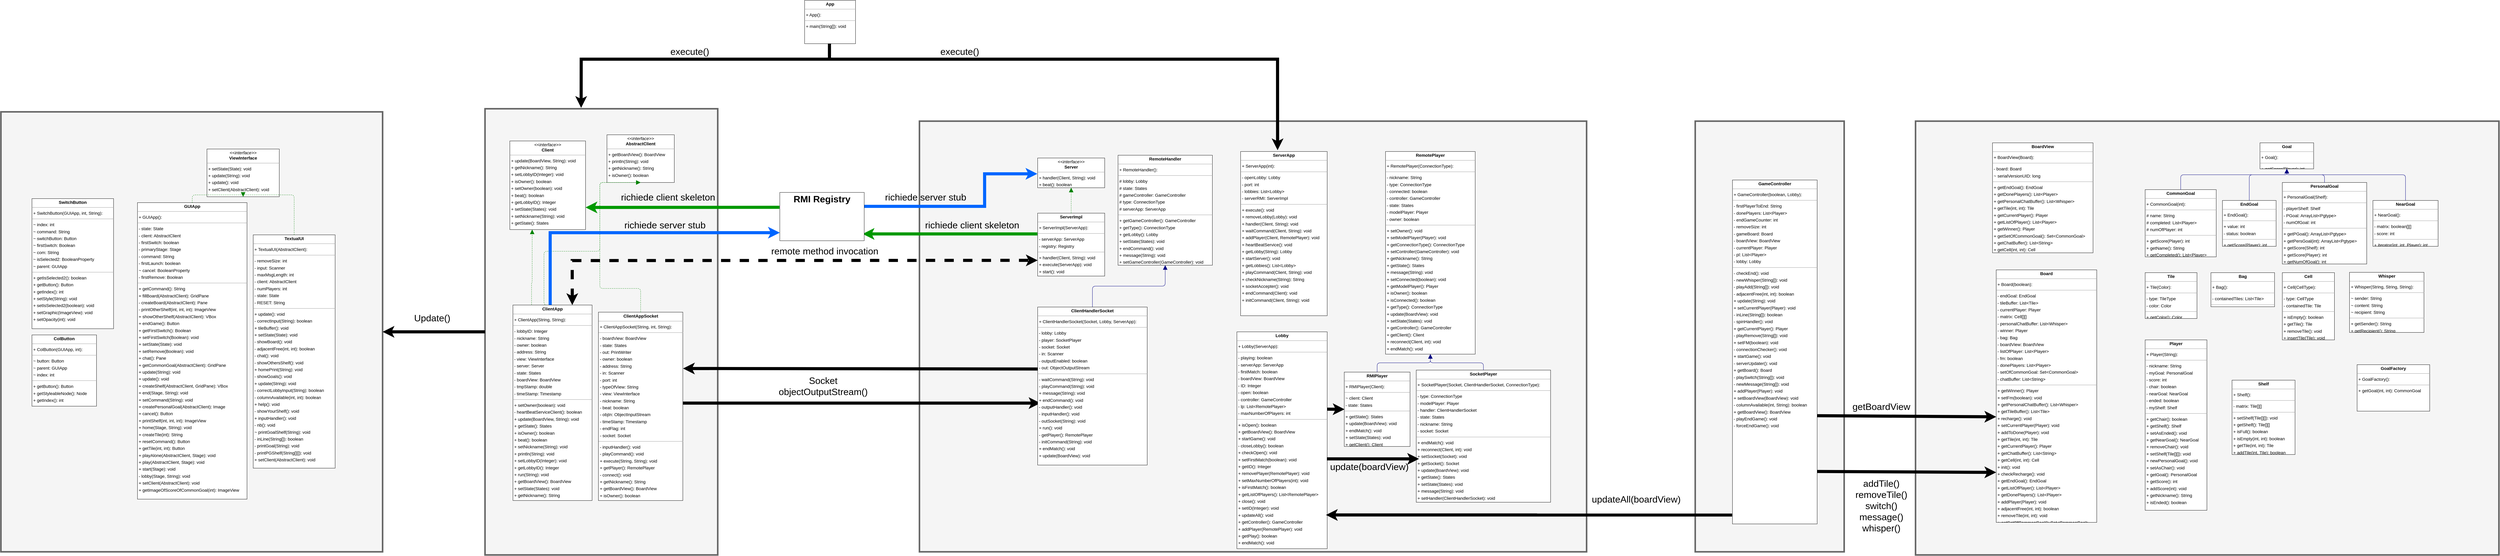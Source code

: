 <mxfile version="21.5.2" type="device">
  <diagram id="tnFJKaWwlAqjuZLMMnF4" name="Pagina-1">
    <mxGraphModel dx="12800" dy="7267" grid="1" gridSize="10" guides="1" tooltips="1" connect="1" arrows="1" fold="1" page="0" pageScale="1" pageWidth="827" pageHeight="1169" background="none" math="0" shadow="0">
      <root>
        <mxCell id="0" />
        <mxCell id="1" parent="0" />
        <mxCell id="y3JVK5PIaIpkeS7CGdMG-7" value="" style="rounded=0;whiteSpace=wrap;html=1;strokeColor=#666666;strokeWidth=5;fillColor=#f5f5f5;fontColor=#333333;" vertex="1" parent="1">
          <mxGeometry x="3140" y="-1600" width="1880" height="1400" as="geometry" />
        </mxCell>
        <mxCell id="y3JVK5PIaIpkeS7CGdMG-6" value="" style="rounded=0;whiteSpace=wrap;html=1;strokeColor=#666666;strokeWidth=5;fillColor=#f5f5f5;fontColor=#333333;" vertex="1" parent="1">
          <mxGeometry x="2430" y="-1600" width="480" height="1390" as="geometry" />
        </mxCell>
        <mxCell id="y3JVK5PIaIpkeS7CGdMG-5" value="" style="rounded=0;whiteSpace=wrap;html=1;strokeColor=#666666;strokeWidth=5;fillColor=#f5f5f5;fontColor=#333333;" vertex="1" parent="1">
          <mxGeometry x="-70" y="-1600" width="2150" height="1390" as="geometry" />
        </mxCell>
        <mxCell id="y3JVK5PIaIpkeS7CGdMG-3" value="" style="rounded=0;whiteSpace=wrap;html=1;strokeColor=#666666;strokeWidth=5;fillColor=#f5f5f5;fontColor=#333333;" vertex="1" parent="1">
          <mxGeometry x="-1470" y="-1640" width="750" height="1440" as="geometry" />
        </mxCell>
        <mxCell id="y3JVK5PIaIpkeS7CGdMG-2" value="" style="rounded=0;whiteSpace=wrap;html=1;strokeColor=#666666;strokeWidth=5;fillColor=#f5f5f5;fontColor=#333333;" vertex="1" parent="1">
          <mxGeometry x="-3030" y="-1630" width="1230" height="1420" as="geometry" />
        </mxCell>
        <mxCell id="node1" value="&lt;p style=&quot;margin:0px;margin-top:4px;text-align:center;&quot;&gt;&lt;i&gt;&amp;lt;&amp;lt;interface&amp;gt;&amp;gt;&lt;/i&gt;&lt;br/&gt;&lt;b&gt;AbstractClient&lt;/b&gt;&lt;/p&gt;&lt;hr size=&quot;1&quot;/&gt;&lt;p style=&quot;margin:0 0 0 4px;line-height:1.6;&quot;&gt;+ getBoardView(): BoardView&lt;br/&gt;+ println(String): void&lt;br/&gt;+ getNickname(): String&lt;br/&gt;+ isOwner(): boolean&lt;/p&gt;" style="verticalAlign=top;align=left;overflow=fill;fontSize=14;fontFamily=Helvetica;html=1;rounded=0;shadow=0;comic=0;labelBackgroundColor=none;strokeWidth=1;" parent="1" vertex="1">
          <mxGeometry x="-1077" y="-1556" width="217" height="154" as="geometry" />
        </mxCell>
        <mxCell id="node22" value="&lt;p style=&quot;margin:0px;margin-top:4px;text-align:center;&quot;&gt;&lt;b&gt;App&lt;/b&gt;&lt;/p&gt;&lt;hr size=&quot;1&quot;/&gt;&lt;p style=&quot;margin:0 0 0 4px;line-height:1.6;&quot;&gt;+ App(): &lt;/p&gt;&lt;hr size=&quot;1&quot;/&gt;&lt;p style=&quot;margin:0 0 0 4px;line-height:1.6;&quot;&gt;+ main(String[]): void&lt;/p&gt;" style="verticalAlign=top;align=left;overflow=fill;fontSize=14;fontFamily=Helvetica;html=1;rounded=0;shadow=0;comic=0;labelBackgroundColor=none;strokeWidth=1;" parent="1" vertex="1">
          <mxGeometry x="-440" y="-1990" width="164" height="140" as="geometry" />
        </mxCell>
        <mxCell id="node44" value="&lt;p style=&quot;margin:0px;margin-top:4px;text-align:center;&quot;&gt;&lt;b&gt;Bag&lt;/b&gt;&lt;/p&gt;&lt;hr size=&quot;1&quot;/&gt;&lt;p style=&quot;margin:0 0 0 4px;line-height:1.6;&quot;&gt;+ Bag(): &lt;/p&gt;&lt;hr size=&quot;1&quot;/&gt;&lt;p style=&quot;margin:0 0 0 4px;line-height:1.6;&quot;&gt;- containedTiles: List&amp;lt;Tile&amp;gt;&lt;/p&gt;&lt;hr size=&quot;1&quot;/&gt;&lt;p style=&quot;margin:0 0 0 4px;line-height:1.6;&quot;&gt;+ newTile(): Tile&lt;/p&gt;" style="verticalAlign=top;align=left;overflow=fill;fontSize=14;fontFamily=Helvetica;html=1;rounded=0;shadow=0;comic=0;labelBackgroundColor=none;strokeWidth=1;" parent="1" vertex="1">
          <mxGeometry x="4092" y="-1111" width="205" height="110" as="geometry" />
        </mxCell>
        <mxCell id="node34" value="&lt;p style=&quot;margin:0px;margin-top:4px;text-align:center;&quot;&gt;&lt;b&gt;Board&lt;/b&gt;&lt;/p&gt;&lt;hr size=&quot;1&quot;/&gt;&lt;p style=&quot;margin:0 0 0 4px;line-height:1.6;&quot;&gt;+ Board(boolean): &lt;/p&gt;&lt;hr size=&quot;1&quot;/&gt;&lt;p style=&quot;margin:0 0 0 4px;line-height:1.6;&quot;&gt;- endGoal: EndGoal&lt;br/&gt;- tileBuffer: List&amp;lt;Tile&amp;gt;&lt;br/&gt;- currentPlayer: Player&lt;br/&gt;- matrix: Cell[][]&lt;br/&gt;- personalChatBuffer: List&amp;lt;Whisper&amp;gt;&lt;br/&gt;- winner: Player&lt;br/&gt;- bag: Bag&lt;br/&gt;- boardView: BoardView&lt;br/&gt;- listOfPlayer: List&amp;lt;Player&amp;gt;&lt;br/&gt;- fm: boolean&lt;br/&gt;- donePlayers: List&amp;lt;Player&amp;gt;&lt;br/&gt;- setOfCommonGoal: Set&amp;lt;CommonGoal&amp;gt;&lt;br/&gt;- chatBuffer: List&amp;lt;String&amp;gt;&lt;/p&gt;&lt;hr size=&quot;1&quot;/&gt;&lt;p style=&quot;margin:0 0 0 4px;line-height:1.6;&quot;&gt;+ getWinner(): Player&lt;br/&gt;+ setFm(boolean): void&lt;br/&gt;+ getPersonalChatBuffer(): List&amp;lt;Whisper&amp;gt;&lt;br/&gt;+ getTileBuffer(): List&amp;lt;Tile&amp;gt;&lt;br/&gt;+ recharge(): void&lt;br/&gt;+ setCurrentPlayer(Player): void&lt;br/&gt;+ addToDone(Player): void&lt;br/&gt;+ getTile(int, int): Tile&lt;br/&gt;+ getCurrentPlayer(): Player&lt;br/&gt;+ getChatBuffer(): List&amp;lt;String&amp;gt;&lt;br/&gt;+ getCell(int, int): Cell&lt;br/&gt;+ init(): void&lt;br/&gt;+ checkRecharge(): void&lt;br/&gt;+ getEndGoal(): EndGoal&lt;br/&gt;+ getListOfPlayer(): List&amp;lt;Player&amp;gt;&lt;br/&gt;+ getDonePlayers(): List&amp;lt;Player&amp;gt;&lt;br/&gt;+ addPlayer(Player): void&lt;br/&gt;+ adjacentFree(int, int): boolean&lt;br/&gt;+ removeTile(int, int): void&lt;br/&gt;+ getSetOfCommonGoal(): Set&amp;lt;CommonGoal&amp;gt;&lt;/p&gt;" style="verticalAlign=top;align=left;overflow=fill;fontSize=14;fontFamily=Helvetica;html=1;rounded=0;shadow=0;comic=0;labelBackgroundColor=none;strokeWidth=1;" parent="1" vertex="1">
          <mxGeometry x="3400" y="-1120" width="324" height="815" as="geometry" />
        </mxCell>
        <mxCell id="node50" value="&lt;p style=&quot;margin:0px;margin-top:4px;text-align:center;&quot;&gt;&lt;b&gt;BoardView&lt;/b&gt;&lt;/p&gt;&lt;hr size=&quot;1&quot;/&gt;&lt;p style=&quot;margin:0 0 0 4px;line-height:1.6;&quot;&gt;+ BoardView(Board): &lt;/p&gt;&lt;hr size=&quot;1&quot;/&gt;&lt;p style=&quot;margin:0 0 0 4px;line-height:1.6;&quot;&gt;- board: Board&lt;br/&gt;~ serialVersionUID: long&lt;/p&gt;&lt;hr size=&quot;1&quot;/&gt;&lt;p style=&quot;margin:0 0 0 4px;line-height:1.6;&quot;&gt;+ getEndGoal(): EndGoal&lt;br/&gt;+ getDonePlayers(): List&amp;lt;Player&amp;gt;&lt;br/&gt;+ getPersonalChatBuffer(): List&amp;lt;Whisper&amp;gt;&lt;br/&gt;+ getTile(int, int): Tile&lt;br/&gt;+ getCurrentPlayer(): Player&lt;br/&gt;+ getListOfPlayer(): List&amp;lt;Player&amp;gt;&lt;br/&gt;+ getWinner(): Player&lt;br/&gt;+ getSetOfCommonGoal(): Set&amp;lt;CommonGoal&amp;gt;&lt;br/&gt;+ getChatBuffer(): List&amp;lt;String&amp;gt;&lt;br/&gt;+ getCell(int, int): Cell&lt;br/&gt;+ getTileBuffer(): List&amp;lt;Tile&amp;gt;&lt;/p&gt;" style="verticalAlign=top;align=left;overflow=fill;fontSize=14;fontFamily=Helvetica;html=1;rounded=0;shadow=0;comic=0;labelBackgroundColor=none;strokeWidth=1;" parent="1" vertex="1">
          <mxGeometry x="3388" y="-1530" width="324" height="355" as="geometry" />
        </mxCell>
        <mxCell id="node31" value="&lt;p style=&quot;margin:0px;margin-top:4px;text-align:center;&quot;&gt;&lt;b&gt;Cell&lt;/b&gt;&lt;/p&gt;&lt;hr size=&quot;1&quot;/&gt;&lt;p style=&quot;margin:0 0 0 4px;line-height:1.6;&quot;&gt;+ Cell(CellType): &lt;/p&gt;&lt;hr size=&quot;1&quot;/&gt;&lt;p style=&quot;margin:0 0 0 4px;line-height:1.6;&quot;&gt;- type: CellType&lt;br/&gt;- containedTile: Tile&lt;/p&gt;&lt;hr size=&quot;1&quot;/&gt;&lt;p style=&quot;margin:0 0 0 4px;line-height:1.6;&quot;&gt;+ isEmpty(): boolean&lt;br/&gt;+ getTile(): Tile&lt;br/&gt;+ removeTile(): void&lt;br/&gt;+ insertTile(Tile): void&lt;br/&gt;+ getType(): CellType&lt;/p&gt;" style="verticalAlign=top;align=left;overflow=fill;fontSize=14;fontFamily=Helvetica;html=1;rounded=0;shadow=0;comic=0;labelBackgroundColor=none;strokeWidth=1;" parent="1" vertex="1">
          <mxGeometry x="4322" y="-1111" width="168" height="217" as="geometry" />
        </mxCell>
        <mxCell id="node15" value="&lt;p style=&quot;margin:0px;margin-top:4px;text-align:center;&quot;&gt;&lt;i&gt;&amp;lt;&amp;lt;interface&amp;gt;&amp;gt;&lt;/i&gt;&lt;br/&gt;&lt;b&gt;Client&lt;/b&gt;&lt;/p&gt;&lt;hr size=&quot;1&quot;/&gt;&lt;p style=&quot;margin:0 0 0 4px;line-height:1.6;&quot;&gt;+ update(BoardView, String): void&lt;br/&gt;+ getNickname(): String&lt;br/&gt;+ setLobbyID(Integer): void&lt;br/&gt;+ isOwner(): boolean&lt;br/&gt;+ setOwner(boolean): void&lt;br/&gt;+ beat(): boolean&lt;br/&gt;+ getLobbyID(): Integer&lt;br/&gt;+ setState(States): void&lt;br/&gt;+ setNickname(String): void&lt;br/&gt;+ getState(): States&lt;/p&gt;" style="verticalAlign=top;align=left;overflow=fill;fontSize=14;fontFamily=Helvetica;html=1;rounded=0;shadow=0;comic=0;labelBackgroundColor=none;strokeWidth=1;" parent="1" vertex="1">
          <mxGeometry x="-1390" y="-1536" width="244" height="286" as="geometry" />
        </mxCell>
        <mxCell id="node55" value="&lt;p style=&quot;margin:0px;margin-top:4px;text-align:center;&quot;&gt;&lt;b&gt;ClientAppSocket&lt;/b&gt;&lt;/p&gt;&lt;hr size=&quot;1&quot;/&gt;&lt;p style=&quot;margin:0 0 0 4px;line-height:1.6;&quot;&gt;+ ClientAppSocket(String, int, String): &lt;/p&gt;&lt;hr size=&quot;1&quot;/&gt;&lt;p style=&quot;margin:0 0 0 4px;line-height:1.6;&quot;&gt;- boardView: BoardView&lt;br/&gt;- state: States&lt;br/&gt;- out: PrintWriter&lt;br/&gt;- owner: boolean&lt;br/&gt;- address: String&lt;br/&gt;- in: Scanner&lt;br/&gt;- port: int&lt;br/&gt;- typeOfView: String&lt;br/&gt;- view: ViewInterface&lt;br/&gt;- nickname: String&lt;br/&gt;- beat: boolean&lt;br/&gt;- objIn: ObjectInputStream&lt;br/&gt;- timeStamp: Timestamp&lt;br/&gt;- endFlag: int&lt;br/&gt;- socket: Socket&lt;/p&gt;&lt;hr size=&quot;1&quot;/&gt;&lt;p style=&quot;margin:0 0 0 4px;line-height:1.6;&quot;&gt;- inputHandler(): void&lt;br/&gt;- playCommand(): void&lt;br/&gt;+ execute(String, String): void&lt;br/&gt;+ getPlayer(): RemotePlayer&lt;br/&gt;- connect(): void&lt;br/&gt;+ getNickname(): String&lt;br/&gt;+ getBoardView(): BoardView&lt;br/&gt;+ isOwner(): boolean&lt;br/&gt;+ println(String): void&lt;/p&gt;" style="verticalAlign=top;align=left;overflow=fill;fontSize=14;fontFamily=Helvetica;html=1;rounded=0;shadow=0;comic=0;labelBackgroundColor=none;strokeWidth=1;" parent="1" vertex="1">
          <mxGeometry x="-1104.5" y="-983.5" width="272" height="608" as="geometry" />
        </mxCell>
        <mxCell id="node7" value="&lt;p style=&quot;margin:0px;margin-top:4px;text-align:center;&quot;&gt;&lt;b&gt;ColButton&lt;/b&gt;&lt;/p&gt;&lt;hr size=&quot;1&quot;/&gt;&lt;p style=&quot;margin:0 0 0 4px;line-height:1.6;&quot;&gt;+ ColButton(GUIApp, int): &lt;/p&gt;&lt;hr size=&quot;1&quot;/&gt;&lt;p style=&quot;margin:0 0 0 4px;line-height:1.6;&quot;&gt;~ button: Button&lt;br/&gt;~ parent: GUIApp&lt;br/&gt;~ index: int&lt;/p&gt;&lt;hr size=&quot;1&quot;/&gt;&lt;p style=&quot;margin:0 0 0 4px;line-height:1.6;&quot;&gt;+ getButton(): Button&lt;br/&gt;+ getStyleableNode(): Node&lt;br/&gt;+ getIndex(): int&lt;/p&gt;" style="verticalAlign=top;align=left;overflow=fill;fontSize=14;fontFamily=Helvetica;html=1;rounded=0;shadow=0;comic=0;labelBackgroundColor=none;strokeWidth=1;" parent="1" vertex="1">
          <mxGeometry x="-2930" y="-910" width="208" height="230" as="geometry" />
        </mxCell>
        <mxCell id="node3" value="&lt;p style=&quot;margin:0px;margin-top:4px;text-align:center;&quot;&gt;&lt;b&gt;CommonGoal&lt;/b&gt;&lt;/p&gt;&lt;hr size=&quot;1&quot;/&gt;&lt;p style=&quot;margin:0 0 0 4px;line-height:1.6;&quot;&gt;+ CommonGoal(int): &lt;/p&gt;&lt;hr size=&quot;1&quot;/&gt;&lt;p style=&quot;margin:0 0 0 4px;line-height:1.6;&quot;&gt;# name: String&lt;br/&gt;# completed: List&amp;lt;Player&amp;gt;&lt;br/&gt;# numOfPlayer: int&lt;/p&gt;&lt;hr size=&quot;1&quot;/&gt;&lt;p style=&quot;margin:0 0 0 4px;line-height:1.6;&quot;&gt;+ getScore(Player): int&lt;br/&gt;+ getName(): String&lt;br/&gt;+ getCompleted(): List&amp;lt;Player&amp;gt;&lt;br/&gt;+ assignScore(Player): int&lt;/p&gt;" style="verticalAlign=top;align=left;overflow=fill;fontSize=14;fontFamily=Helvetica;html=1;rounded=0;shadow=0;comic=0;labelBackgroundColor=none;strokeWidth=1;" parent="1" vertex="1">
          <mxGeometry x="3880" y="-1379" width="229" height="217" as="geometry" />
        </mxCell>
        <mxCell id="node12" value="&lt;p style=&quot;margin:0px;margin-top:4px;text-align:center;&quot;&gt;&lt;b&gt;EndGoal&lt;/b&gt;&lt;/p&gt;&lt;hr size=&quot;1&quot;/&gt;&lt;p style=&quot;margin:0 0 0 4px;line-height:1.6;&quot;&gt;+ EndGoal(): &lt;/p&gt;&lt;hr size=&quot;1&quot;/&gt;&lt;p style=&quot;margin:0 0 0 4px;line-height:1.6;&quot;&gt;+ value: int&lt;br/&gt;- status: boolean&lt;/p&gt;&lt;hr size=&quot;1&quot;/&gt;&lt;p style=&quot;margin:0 0 0 4px;line-height:1.6;&quot;&gt;+ getScore(Player): int&lt;br/&gt;+ getStatus(): boolean&lt;/p&gt;" style="verticalAlign=top;align=left;overflow=fill;fontSize=14;fontFamily=Helvetica;html=1;rounded=0;shadow=0;comic=0;labelBackgroundColor=none;strokeWidth=1;" parent="1" vertex="1">
          <mxGeometry x="4129" y="-1344" width="173" height="148" as="geometry" />
        </mxCell>
        <mxCell id="node47" value="&lt;p style=&quot;margin:0px;margin-top:4px;text-align:center;&quot;&gt;&lt;b&gt;GUIApp&lt;/b&gt;&lt;/p&gt;&lt;hr size=&quot;1&quot;/&gt;&lt;p style=&quot;margin:0 0 0 4px;line-height:1.6;&quot;&gt;+ GUIApp(): &lt;/p&gt;&lt;hr size=&quot;1&quot;/&gt;&lt;p style=&quot;margin:0 0 0 4px;line-height:1.6;&quot;&gt;- state: State&lt;br/&gt;- client: AbstractClient&lt;br/&gt;- firstSwitch: boolean&lt;br/&gt;- primaryStage: Stage&lt;br/&gt;- command: String&lt;br/&gt;- firstLaunch: boolean&lt;br/&gt;~ cancel: BooleanProperty&lt;br/&gt;- firstRemove: Boolean&lt;/p&gt;&lt;hr size=&quot;1&quot;/&gt;&lt;p style=&quot;margin:0 0 0 4px;line-height:1.6;&quot;&gt;+ getCommand(): String&lt;br/&gt;+ fillBoard(AbstractClient): GridPane&lt;br/&gt;- createBoard(AbstractClient): Pane&lt;br/&gt;- printOtherShelf(int, int, int): ImageView&lt;br/&gt;+ showOtherShelf(AbstractClient): VBox&lt;br/&gt;+ endGame(): Button&lt;br/&gt;+ getFirstSwitch(): Boolean&lt;br/&gt;+ setFirstSwitch(Boolean): void&lt;br/&gt;+ setState(State): void&lt;br/&gt;+ setRemove(Boolean): void&lt;br/&gt;+ chat(): Pane&lt;br/&gt;+ getCommonGoal(AbstractClient): GridPane&lt;br/&gt;+ update(String): void&lt;br/&gt;+ update(): void&lt;br/&gt;+ createShelf(AbstractClient, GridPane): VBox&lt;br/&gt;+ end(Stage, String): void&lt;br/&gt;+ setCommand(String): void&lt;br/&gt;+ createPersonalGoal(AbstractClient): Image&lt;br/&gt;+ cancel(): Button&lt;br/&gt;+ printShelf(int, int, int): ImageView&lt;br/&gt;+ home(Stage, String): void&lt;br/&gt;+ createTile(int): String&lt;br/&gt;+ resetCommand(): Button&lt;br/&gt;+ getTile(int, int): Button&lt;br/&gt;+ playAlone(AbstractClient, Stage): void&lt;br/&gt;+ play(AbstractClient, Stage): void&lt;br/&gt;+ start(Stage): void&lt;br/&gt;- lobby(Stage, String): void&lt;br/&gt;+ setClient(AbstractClient): void&lt;br/&gt;+ getImageOfScoreOfCommonGoal(int): ImageView&lt;/p&gt;" style="verticalAlign=top;align=left;overflow=fill;fontSize=14;fontFamily=Helvetica;html=1;rounded=0;shadow=0;comic=0;labelBackgroundColor=none;strokeWidth=1;" parent="1" vertex="1">
          <mxGeometry x="-2590" y="-1337" width="353" height="957" as="geometry" />
        </mxCell>
        <mxCell id="node48" value="&lt;p style=&quot;margin:0px;margin-top:4px;text-align:center;&quot;&gt;&lt;b&gt;Goal&lt;/b&gt;&lt;/p&gt;&lt;hr size=&quot;1&quot;/&gt;&lt;p style=&quot;margin:0 0 0 4px;line-height:1.6;&quot;&gt;+ Goal(): &lt;/p&gt;&lt;hr size=&quot;1&quot;/&gt;&lt;p style=&quot;margin:0 0 0 4px;line-height:1.6;&quot;&gt;+ getScore(Player): int&lt;/p&gt;" style="verticalAlign=top;align=left;overflow=fill;fontSize=14;fontFamily=Helvetica;html=1;rounded=0;shadow=0;comic=0;labelBackgroundColor=none;strokeWidth=1;" parent="1" vertex="1">
          <mxGeometry x="4250" y="-1530" width="173" height="84" as="geometry" />
        </mxCell>
        <mxCell id="node8" value="&lt;p style=&quot;margin:0px;margin-top:4px;text-align:center;&quot;&gt;&lt;b&gt;GoalFactory&lt;/b&gt;&lt;/p&gt;&lt;hr size=&quot;1&quot;/&gt;&lt;p style=&quot;margin:0 0 0 4px;line-height:1.6;&quot;&gt;+ GoalFactory(): &lt;/p&gt;&lt;hr size=&quot;1&quot;/&gt;&lt;p style=&quot;margin:0 0 0 4px;line-height:1.6;&quot;&gt;+ getGoal(int, int): CommonGoal&lt;/p&gt;" style="verticalAlign=top;align=left;overflow=fill;fontSize=14;fontFamily=Helvetica;html=1;rounded=0;shadow=0;comic=0;labelBackgroundColor=none;strokeWidth=1;" parent="1" vertex="1">
          <mxGeometry x="4563" y="-814" width="234" height="150" as="geometry" />
        </mxCell>
        <mxCell id="node40" value="&lt;p style=&quot;margin:0px;margin-top:4px;text-align:center;&quot;&gt;&lt;b&gt;Lobby&lt;/b&gt;&lt;/p&gt;&lt;hr size=&quot;1&quot;/&gt;&lt;p style=&quot;margin:0 0 0 4px;line-height:1.6;&quot;&gt;+ Lobby(ServerApp): &lt;/p&gt;&lt;hr size=&quot;1&quot;/&gt;&lt;p style=&quot;margin:0 0 0 4px;line-height:1.6;&quot;&gt;- playing: boolean&lt;br/&gt;- serverApp: ServerApp&lt;br/&gt;- firstMatch: boolean&lt;br/&gt;- boardView: BoardView&lt;br/&gt;- ID: Integer&lt;br/&gt;- open: boolean&lt;br/&gt;- controller: GameController&lt;br/&gt;- lp: List&amp;lt;RemotePlayer&amp;gt;&lt;br/&gt;- maxNumberOfPlayers: int&lt;/p&gt;&lt;hr size=&quot;1&quot;/&gt;&lt;p style=&quot;margin:0 0 0 4px;line-height:1.6;&quot;&gt;+ isOpen(): boolean&lt;br/&gt;+ getBoardView(): BoardView&lt;br/&gt;+ startGame(): void&lt;br/&gt;- closeLobby(): boolean&lt;br/&gt;+ checkOpen(): void&lt;br/&gt;+ setFirstMatch(boolean): void&lt;br/&gt;+ getID(): Integer&lt;br/&gt;+ removePlayer(RemotePlayer): void&lt;br/&gt;+ setMaxNumberOfPlayers(int): void&lt;br/&gt;+ isFirstMatch(): boolean&lt;br/&gt;+ getListOfPlayers(): List&amp;lt;RemotePlayer&amp;gt;&lt;br/&gt;+ close(): void&lt;br/&gt;+ setID(Integer): void&lt;br/&gt;+ updateAll(): void&lt;br/&gt;+ getController(): GameController&lt;br/&gt;+ addPlayer(RemotePlayer): void&lt;br/&gt;+ getPlay(): boolean&lt;br/&gt;+ endMatch(): void&lt;/p&gt;" style="verticalAlign=top;align=left;overflow=fill;fontSize=14;fontFamily=Helvetica;html=1;rounded=0;shadow=0;comic=0;labelBackgroundColor=none;strokeWidth=1;" parent="1" vertex="1">
          <mxGeometry x="953" y="-920" width="291" height="700" as="geometry" />
        </mxCell>
        <mxCell id="node43" value="&lt;p style=&quot;margin:0px;margin-top:4px;text-align:center;&quot;&gt;&lt;b&gt;NearGoal&lt;/b&gt;&lt;/p&gt;&lt;hr size=&quot;1&quot;/&gt;&lt;p style=&quot;margin:0 0 0 4px;line-height:1.6;&quot;&gt;+ NearGoal(): &lt;/p&gt;&lt;hr size=&quot;1&quot;/&gt;&lt;p style=&quot;margin:0 0 0 4px;line-height:1.6;&quot;&gt;- matrix: boolean[][]&lt;br/&gt;- score: int&lt;/p&gt;&lt;hr size=&quot;1&quot;/&gt;&lt;p style=&quot;margin:0 0 0 4px;line-height:1.6;&quot;&gt;+ iterator(int, int, Player): int&lt;br/&gt;+ getScore(Player): int&lt;/p&gt;" style="verticalAlign=top;align=left;overflow=fill;fontSize=14;fontFamily=Helvetica;html=1;rounded=0;shadow=0;comic=0;labelBackgroundColor=none;strokeWidth=1;" parent="1" vertex="1">
          <mxGeometry x="4614" y="-1344" width="210" height="148" as="geometry" />
        </mxCell>
        <mxCell id="node46" value="&lt;p style=&quot;margin:0px;margin-top:4px;text-align:center;&quot;&gt;&lt;b&gt;PersonalGoal&lt;/b&gt;&lt;/p&gt;&lt;hr size=&quot;1&quot;/&gt;&lt;p style=&quot;margin:0 0 0 4px;line-height:1.6;&quot;&gt;+ PersonalGoal(Shelf): &lt;/p&gt;&lt;hr size=&quot;1&quot;/&gt;&lt;p style=&quot;margin:0 0 0 4px;line-height:1.6;&quot;&gt;- playerShelf: Shelf&lt;br/&gt;- PGoal: ArrayList&amp;lt;Pgtype&amp;gt;&lt;br/&gt;- numOfGoal: int&lt;/p&gt;&lt;hr size=&quot;1&quot;/&gt;&lt;p style=&quot;margin:0 0 0 4px;line-height:1.6;&quot;&gt;+ getPGoal(): ArrayList&amp;lt;Pgtype&amp;gt;&lt;br/&gt;+ getPersGoal(int): ArrayList&amp;lt;Pgtype&amp;gt;&lt;br/&gt;+ getScore(Shelf): int&lt;br/&gt;+ getScore(Player): int&lt;br/&gt;+ getNumOfGoal(): int&lt;br/&gt;+ CreatePersonalGoal(): int&lt;/p&gt;" style="verticalAlign=top;align=left;overflow=fill;fontSize=14;fontFamily=Helvetica;html=1;rounded=0;shadow=0;comic=0;labelBackgroundColor=none;strokeWidth=1;" parent="1" vertex="1">
          <mxGeometry x="4322" y="-1402" width="272" height="263" as="geometry" />
        </mxCell>
        <mxCell id="node10" value="&lt;p style=&quot;margin:0px;margin-top:4px;text-align:center;&quot;&gt;&lt;b&gt;Player&lt;/b&gt;&lt;/p&gt;&lt;hr size=&quot;1&quot;/&gt;&lt;p style=&quot;margin:0 0 0 4px;line-height:1.6;&quot;&gt;+ Player(String): &lt;/p&gt;&lt;hr size=&quot;1&quot;/&gt;&lt;p style=&quot;margin:0 0 0 4px;line-height:1.6;&quot;&gt;- nickname: String&lt;br/&gt;- myGoal: PersonalGoal&lt;br/&gt;- score: int&lt;br/&gt;- chair: boolean&lt;br/&gt;- nearGoal: NearGoal&lt;br/&gt;- ended: boolean&lt;br/&gt;- myShelf: Shelf&lt;/p&gt;&lt;hr size=&quot;1&quot;/&gt;&lt;p style=&quot;margin:0 0 0 4px;line-height:1.6;&quot;&gt;+ getChair(): boolean&lt;br/&gt;+ getShelf(): Shelf&lt;br/&gt;+ setAsEnded(): void&lt;br/&gt;+ getNearGoal(): NearGoal&lt;br/&gt;+ removeChair(): void&lt;br/&gt;+ setShelf(Tile[][]): void&lt;br/&gt;+ newPersonalGoal(): void&lt;br/&gt;+ setAsChair(): void&lt;br/&gt;+ getGoal(): PersonalGoal&lt;br/&gt;+ getScore(): int&lt;br/&gt;+ addScore(int): void&lt;br/&gt;+ getNickname(): String&lt;br/&gt;+ isEnded(): boolean&lt;/p&gt;" style="verticalAlign=top;align=left;overflow=fill;fontSize=14;fontFamily=Helvetica;html=1;rounded=0;shadow=0;comic=0;labelBackgroundColor=none;strokeWidth=1;" parent="1" vertex="1">
          <mxGeometry x="3880" y="-894" width="199" height="550" as="geometry" />
        </mxCell>
        <mxCell id="node24" value="&lt;p style=&quot;margin:0px;margin-top:4px;text-align:center;&quot;&gt;&lt;b&gt;RMIPlayer&lt;/b&gt;&lt;/p&gt;&lt;hr size=&quot;1&quot;/&gt;&lt;p style=&quot;margin:0 0 0 4px;line-height:1.6;&quot;&gt;+ RMIPlayer(Client): &lt;/p&gt;&lt;hr size=&quot;1&quot;/&gt;&lt;p style=&quot;margin:0 0 0 4px;line-height:1.6;&quot;&gt;~ client: Client&lt;br/&gt;- state: States&lt;/p&gt;&lt;hr size=&quot;1&quot;/&gt;&lt;p style=&quot;margin:0 0 0 4px;line-height:1.6;&quot;&gt;+ getState(): States&lt;br/&gt;+ update(BoardView): void&lt;br/&gt;+ endMatch(): void&lt;br/&gt;+ setState(States): void&lt;br/&gt;+ getClient(): Client&lt;br/&gt;+ reconnect(Client, int): void&lt;/p&gt;" style="verticalAlign=top;align=left;overflow=fill;fontSize=14;fontFamily=Helvetica;html=1;rounded=0;shadow=0;comic=0;labelBackgroundColor=none;strokeWidth=1;" parent="1" vertex="1">
          <mxGeometry x="1299" y="-790" width="212" height="240" as="geometry" />
        </mxCell>
        <mxCell id="node9" value="&lt;p style=&quot;margin:0px;margin-top:4px;text-align:center;&quot;&gt;&lt;b&gt;RemoteHandler&lt;/b&gt;&lt;/p&gt;&lt;hr size=&quot;1&quot;/&gt;&lt;p style=&quot;margin:0 0 0 4px;line-height:1.6;&quot;&gt;+ RemoteHandler(): &lt;/p&gt;&lt;hr size=&quot;1&quot;/&gt;&lt;p style=&quot;margin:0 0 0 4px;line-height:1.6;&quot;&gt;# lobby: Lobby&lt;br/&gt;# state: States&lt;br/&gt;# gameController: GameController&lt;br/&gt;# type: ConnectionType&lt;br/&gt;# serverApp: ServerApp&lt;/p&gt;&lt;hr size=&quot;1&quot;/&gt;&lt;p style=&quot;margin:0 0 0 4px;line-height:1.6;&quot;&gt;+ getGameController(): GameController&lt;br/&gt;+ getType(): ConnectionType&lt;br/&gt;+ getLobby(): Lobby&lt;br/&gt;+ setState(States): void&lt;br/&gt;+ endCommand(): void&lt;br/&gt;+ message(String): void&lt;br/&gt;+ setGameController(GameController): void&lt;br/&gt;+ update(): void&lt;/p&gt;" style="verticalAlign=top;align=left;overflow=fill;fontSize=14;fontFamily=Helvetica;html=1;rounded=0;shadow=0;comic=0;labelBackgroundColor=none;strokeWidth=1;" parent="1" vertex="1">
          <mxGeometry x="570" y="-1490" width="304" height="355" as="geometry" />
        </mxCell>
        <mxCell id="node41" value="&lt;p style=&quot;margin:0px;margin-top:4px;text-align:center;&quot;&gt;&lt;b&gt;RemotePlayer&lt;/b&gt;&lt;/p&gt;&lt;hr size=&quot;1&quot;/&gt;&lt;p style=&quot;margin:0 0 0 4px;line-height:1.6;&quot;&gt;+ RemotePlayer(ConnectionType): &lt;/p&gt;&lt;hr size=&quot;1&quot;/&gt;&lt;p style=&quot;margin:0 0 0 4px;line-height:1.6;&quot;&gt;- nickname: String&lt;br/&gt;- type: ConnectionType&lt;br/&gt;- connected: boolean&lt;br/&gt;- controller: GameController&lt;br/&gt;- state: States&lt;br/&gt;- modelPlayer: Player&lt;br/&gt;- owner: boolean&lt;/p&gt;&lt;hr size=&quot;1&quot;/&gt;&lt;p style=&quot;margin:0 0 0 4px;line-height:1.6;&quot;&gt;+ setOwner(): void&lt;br/&gt;+ setModelPlayer(Player): void&lt;br/&gt;+ getConnectionType(): ConnectionType&lt;br/&gt;+ setController(GameController): void&lt;br/&gt;+ getNickname(): String&lt;br/&gt;+ getState(): States&lt;br/&gt;+ message(String): void&lt;br/&gt;+ setConnected(boolean): void&lt;br/&gt;+ getModelPlayer(): Player&lt;br/&gt;+ isOwner(): boolean&lt;br/&gt;+ isConnected(): boolean&lt;br/&gt;+ getType(): ConnectionType&lt;br/&gt;+ update(BoardView): void&lt;br/&gt;+ setState(States): void&lt;br/&gt;+ getController(): GameController&lt;br/&gt;+ getClient(): Client&lt;br/&gt;+ reconnect(Client, int): void&lt;br/&gt;+ endMatch(): void&lt;br/&gt;+ setNickname(String): void&lt;/p&gt;" style="verticalAlign=top;align=left;overflow=fill;fontSize=14;fontFamily=Helvetica;html=1;rounded=0;shadow=0;comic=0;labelBackgroundColor=none;strokeWidth=1;" parent="1" vertex="1">
          <mxGeometry x="1432" y="-1502" width="289" height="654" as="geometry" />
        </mxCell>
        <mxCell id="node39" value="&lt;p style=&quot;margin:0px;margin-top:4px;text-align:center;&quot;&gt;&lt;i&gt;&amp;lt;&amp;lt;interface&amp;gt;&amp;gt;&lt;/i&gt;&lt;br/&gt;&lt;b&gt;Server&lt;/b&gt;&lt;/p&gt;&lt;hr size=&quot;1&quot;/&gt;&lt;p style=&quot;margin:0 0 0 4px;line-height:1.6;&quot;&gt;+ handler(Client, String): void&lt;br/&gt;+ beat(): boolean&lt;/p&gt;" style="verticalAlign=top;align=left;overflow=fill;fontSize=14;fontFamily=Helvetica;html=1;rounded=0;shadow=0;comic=0;labelBackgroundColor=none;strokeWidth=1;" parent="1" vertex="1">
          <mxGeometry x="311" y="-1481" width="216" height="96" as="geometry" />
        </mxCell>
        <mxCell id="node49" value="&lt;p style=&quot;margin:0px;margin-top:4px;text-align:center;&quot;&gt;&lt;b&gt;ServerApp&lt;/b&gt;&lt;/p&gt;&lt;hr size=&quot;1&quot;/&gt;&lt;p style=&quot;margin:0 0 0 4px;line-height:1.6;&quot;&gt;+ ServerApp(int): &lt;/p&gt;&lt;hr size=&quot;1&quot;/&gt;&lt;p style=&quot;margin:0 0 0 4px;line-height:1.6;&quot;&gt;- openLobby: Lobby&lt;br/&gt;- port: int&lt;br/&gt;- lobbies: List&amp;lt;Lobby&amp;gt;&lt;br/&gt;- serverRMI: ServerImpl&lt;/p&gt;&lt;hr size=&quot;1&quot;/&gt;&lt;p style=&quot;margin:0 0 0 4px;line-height:1.6;&quot;&gt;+ execute(): void&lt;br/&gt;+ removeLobby(Lobby): void&lt;br/&gt;+ handler(Client, String): void&lt;br/&gt;+ waitCommand(Client, String): void&lt;br/&gt;+ addPlayer(Client, RemotePlayer): void&lt;br/&gt;+ heartBeatService(): void&lt;br/&gt;+ getLobby(String): Lobby&lt;br/&gt;+ startServer(): void&lt;br/&gt;+ getLobbies(): List&amp;lt;Lobby&amp;gt;&lt;br/&gt;+ playCommand(Client, String): void&lt;br/&gt;+ checkNickname(String): String&lt;br/&gt;+ socketAccepter(): void&lt;br/&gt;+ endCommand(Client): void&lt;br/&gt;+ initCommand(Client, String): void&lt;/p&gt;" style="verticalAlign=top;align=left;overflow=fill;fontSize=14;fontFamily=Helvetica;html=1;rounded=0;shadow=0;comic=0;labelBackgroundColor=none;strokeWidth=1;" parent="1" vertex="1">
          <mxGeometry x="965" y="-1502" width="279" height="530" as="geometry" />
        </mxCell>
        <mxCell id="node54" value="&lt;p style=&quot;margin:0px;margin-top:4px;text-align:center;&quot;&gt;&lt;b&gt;ServerImpl&lt;/b&gt;&lt;/p&gt;&lt;hr size=&quot;1&quot;/&gt;&lt;p style=&quot;margin:0 0 0 4px;line-height:1.6;&quot;&gt;+ ServerImpl(ServerApp): &lt;/p&gt;&lt;hr size=&quot;1&quot;/&gt;&lt;p style=&quot;margin:0 0 0 4px;line-height:1.6;&quot;&gt;- serverApp: ServerApp&lt;br/&gt;- registry: Registry&lt;/p&gt;&lt;hr size=&quot;1&quot;/&gt;&lt;p style=&quot;margin:0 0 0 4px;line-height:1.6;&quot;&gt;+ handler(Client, String): void&lt;br/&gt;+ execute(ServerApp): void&lt;br/&gt;+ start(): void&lt;br/&gt;+ beat(): boolean&lt;/p&gt;" style="verticalAlign=top;align=left;overflow=fill;fontSize=14;fontFamily=Helvetica;html=1;rounded=0;shadow=0;comic=0;labelBackgroundColor=none;strokeWidth=1;" parent="1" vertex="1">
          <mxGeometry x="311" y="-1303" width="216" height="203" as="geometry" />
        </mxCell>
        <mxCell id="node0" value="&lt;p style=&quot;margin:0px;margin-top:4px;text-align:center;&quot;&gt;&lt;b&gt;Shelf&lt;/b&gt;&lt;/p&gt;&lt;hr size=&quot;1&quot;/&gt;&lt;p style=&quot;margin:0 0 0 4px;line-height:1.6;&quot;&gt;+ Shelf(): &lt;/p&gt;&lt;hr size=&quot;1&quot;/&gt;&lt;p style=&quot;margin:0 0 0 4px;line-height:1.6;&quot;&gt;- matrix: Tile[][]&lt;/p&gt;&lt;hr size=&quot;1&quot;/&gt;&lt;p style=&quot;margin:0 0 0 4px;line-height:1.6;&quot;&gt;+ setShelf(Tile[][]): void&lt;br/&gt;+ getShelf(): Tile[][]&lt;br/&gt;+ isFull(): boolean&lt;br/&gt;+ isEmpty(int, int): boolean&lt;br/&gt;+ getTile(int, int): Tile&lt;br/&gt;+ addTile(int, Tile): boolean&lt;br/&gt;+ setMatrix(Tile[][]): void&lt;/p&gt;" style="verticalAlign=top;align=left;overflow=fill;fontSize=14;fontFamily=Helvetica;html=1;rounded=0;shadow=0;comic=0;labelBackgroundColor=none;strokeWidth=1;" parent="1" vertex="1">
          <mxGeometry x="4160" y="-764" width="203" height="240" as="geometry" />
        </mxCell>
        <mxCell id="node27" value="&lt;p style=&quot;margin:0px;margin-top:4px;text-align:center;&quot;&gt;&lt;b&gt;SocketPlayer&lt;/b&gt;&lt;/p&gt;&lt;hr size=&quot;1&quot;/&gt;&lt;p style=&quot;margin:0 0 0 4px;line-height:1.6;&quot;&gt;+ SocketPlayer(Socket, ClientHandlerSocket, ConnectionType): &lt;/p&gt;&lt;hr size=&quot;1&quot;/&gt;&lt;p style=&quot;margin:0 0 0 4px;line-height:1.6;&quot;&gt;- type: ConnectionType&lt;br/&gt;- modelPlayer: Player&lt;br/&gt;- handler: ClientHandlerSocket&lt;br/&gt;- state: States&lt;br/&gt;- nickname: String&lt;br/&gt;- socket: Socket&lt;/p&gt;&lt;hr size=&quot;1&quot;/&gt;&lt;p style=&quot;margin:0 0 0 4px;line-height:1.6;&quot;&gt;+ endMatch(): void&lt;br/&gt;+ reconnect(Client, int): void&lt;br/&gt;+ setSocket(Socket): void&lt;br/&gt;+ getSocket(): Socket&lt;br/&gt;+ update(BoardView): void&lt;br/&gt;+ getState(): States&lt;br/&gt;+ setState(States): void&lt;br/&gt;+ message(String): void&lt;br/&gt;+ setHandler(ClientHandlerSocket): void&lt;/p&gt;" style="verticalAlign=top;align=left;overflow=fill;fontSize=14;fontFamily=Helvetica;html=1;rounded=0;shadow=0;comic=0;labelBackgroundColor=none;strokeWidth=1;" parent="1" vertex="1">
          <mxGeometry x="1531" y="-796.5" width="433" height="426.5" as="geometry" />
        </mxCell>
        <mxCell id="node18" value="&lt;p style=&quot;margin:0px;margin-top:4px;text-align:center;&quot;&gt;&lt;b&gt;SwitchButton&lt;/b&gt;&lt;/p&gt;&lt;hr size=&quot;1&quot;/&gt;&lt;p style=&quot;margin:0 0 0 4px;line-height:1.6;&quot;&gt;+ SwitchButton(GUIApp, int, String): &lt;/p&gt;&lt;hr size=&quot;1&quot;/&gt;&lt;p style=&quot;margin:0 0 0 4px;line-height:1.6;&quot;&gt;~ index: int&lt;br/&gt;~ command: String&lt;br/&gt;~ switchButton: Button&lt;br/&gt;~ firstSwitch: Boolean&lt;br/&gt;~ com: String&lt;br/&gt;~ isSelected2: BooleanProperty&lt;br/&gt;~ parent: GUIApp&lt;/p&gt;&lt;hr size=&quot;1&quot;/&gt;&lt;p style=&quot;margin:0 0 0 4px;line-height:1.6;&quot;&gt;+ getIsSelected2(): boolean&lt;br/&gt;+ getButton(): Button&lt;br/&gt;+ getIndex(): int&lt;br/&gt;+ setStyle(String): void&lt;br/&gt;+ setIsSelected2(boolean): void&lt;br/&gt;+ setGraphic(ImageView): void&lt;br/&gt;+ setOpacity(int): void&lt;/p&gt;" style="verticalAlign=top;align=left;overflow=fill;fontSize=14;fontFamily=Helvetica;html=1;rounded=0;shadow=0;comic=0;labelBackgroundColor=none;strokeWidth=1;" parent="1" vertex="1">
          <mxGeometry x="-2930" y="-1350" width="263" height="420" as="geometry" />
        </mxCell>
        <mxCell id="node53" value="&lt;p style=&quot;margin:0px;margin-top:4px;text-align:center;&quot;&gt;&lt;b&gt;TextualUI&lt;/b&gt;&lt;/p&gt;&lt;hr size=&quot;1&quot;/&gt;&lt;p style=&quot;margin:0 0 0 4px;line-height:1.6;&quot;&gt;+ TextualUI(AbstractClient): &lt;/p&gt;&lt;hr size=&quot;1&quot;/&gt;&lt;p style=&quot;margin:0 0 0 4px;line-height:1.6;&quot;&gt;- removeSize: int&lt;br/&gt;- input: Scanner&lt;br/&gt;- maxMsgLength: int&lt;br/&gt;- client: AbstractClient&lt;br/&gt;- numPlayers: int&lt;br/&gt;- state: State&lt;br/&gt;- RESET: String&lt;/p&gt;&lt;hr size=&quot;1&quot;/&gt;&lt;p style=&quot;margin:0 0 0 4px;line-height:1.6;&quot;&gt;+ update(): void&lt;br/&gt;- correctInput(String): boolean&lt;br/&gt;+ tileBuffer(): void&lt;br/&gt;+ setState(State): void&lt;br/&gt;- showBoard(): void&lt;br/&gt;- adjacentFree(int, int): boolean&lt;br/&gt;- chat(): void&lt;br/&gt;- showOthersShelf(): void&lt;br/&gt;+ homePrint(String): void&lt;br/&gt;- showGoals(): void&lt;br/&gt;+ update(String): void&lt;br/&gt;- correctLobbyInput(String): boolean&lt;br/&gt;- columnAvailable(int, int): boolean&lt;br/&gt;+ help(): void&lt;br/&gt;- showYourShelf(): void&lt;br/&gt;+ inputHandler(): void&lt;br/&gt;- nb(): void&lt;br/&gt;~ printGoalShelf(String): void&lt;br/&gt;- inLine(String[]): boolean&lt;br/&gt;- printGoal(String): void&lt;br/&gt;- printPGShelf(String[][]): void&lt;br/&gt;+ setClient(AbstractClient): void&lt;/p&gt;" style="verticalAlign=top;align=left;overflow=fill;fontSize=14;fontFamily=Helvetica;html=1;rounded=0;shadow=0;comic=0;labelBackgroundColor=none;strokeWidth=1;" parent="1" vertex="1">
          <mxGeometry x="-2217" y="-1233" width="264" height="753" as="geometry" />
        </mxCell>
        <mxCell id="node45" value="&lt;p style=&quot;margin:0px;margin-top:4px;text-align:center;&quot;&gt;&lt;b&gt;Tile&lt;/b&gt;&lt;/p&gt;&lt;hr size=&quot;1&quot;/&gt;&lt;p style=&quot;margin:0 0 0 4px;line-height:1.6;&quot;&gt;+ Tile(Color): &lt;/p&gt;&lt;hr size=&quot;1&quot;/&gt;&lt;p style=&quot;margin:0 0 0 4px;line-height:1.6;&quot;&gt;- type: TileType&lt;br/&gt;- color: Color&lt;/p&gt;&lt;hr size=&quot;1&quot;/&gt;&lt;p style=&quot;margin:0 0 0 4px;line-height:1.6;&quot;&gt;+ getColor(): Color&lt;br/&gt;+ getType(): TileType&lt;/p&gt;" style="verticalAlign=top;align=left;overflow=fill;fontSize=14;fontFamily=Helvetica;html=1;rounded=0;shadow=0;comic=0;labelBackgroundColor=none;strokeWidth=1;" parent="1" vertex="1">
          <mxGeometry x="3880" y="-1111" width="167" height="148" as="geometry" />
        </mxCell>
        <mxCell id="node16" value="&lt;p style=&quot;margin:0px;margin-top:4px;text-align:center;&quot;&gt;&lt;i&gt;&amp;lt;&amp;lt;interface&amp;gt;&amp;gt;&lt;/i&gt;&lt;br/&gt;&lt;b&gt;ViewInterface&lt;/b&gt;&lt;/p&gt;&lt;hr size=&quot;1&quot;/&gt;&lt;p style=&quot;margin:0 0 0 4px;line-height:1.6;&quot;&gt;+ setState(State): void&lt;br/&gt;+ update(String): void&lt;br/&gt;+ update(): void&lt;br/&gt;+ setClient(AbstractClient): void&lt;/p&gt;" style="verticalAlign=top;align=left;overflow=fill;fontSize=14;fontFamily=Helvetica;html=1;rounded=0;shadow=0;comic=0;labelBackgroundColor=none;strokeWidth=1;" parent="1" vertex="1">
          <mxGeometry x="-2366" y="-1510" width="233" height="154" as="geometry" />
        </mxCell>
        <mxCell id="node26" value="&lt;p style=&quot;margin:0px;margin-top:4px;text-align:center;&quot;&gt;&lt;b&gt;Whisper&lt;/b&gt;&lt;/p&gt;&lt;hr size=&quot;1&quot;/&gt;&lt;p style=&quot;margin:0 0 0 4px;line-height:1.6;&quot;&gt;+ Whisper(String, String, String): &lt;/p&gt;&lt;hr size=&quot;1&quot;/&gt;&lt;p style=&quot;margin:0 0 0 4px;line-height:1.6;&quot;&gt;~ sender: String&lt;br/&gt;~ content: String&lt;br/&gt;~ recipient: String&lt;/p&gt;&lt;hr size=&quot;1&quot;/&gt;&lt;p style=&quot;margin:0 0 0 4px;line-height:1.6;&quot;&gt;+ getSender(): String&lt;br/&gt;+ getRecipient(): String&lt;br/&gt;+ getContent(): String&lt;/p&gt;" style="verticalAlign=top;align=left;overflow=fill;fontSize=14;fontFamily=Helvetica;html=1;rounded=0;shadow=0;comic=0;labelBackgroundColor=none;strokeWidth=1;" parent="1" vertex="1">
          <mxGeometry x="4538.5" y="-1112" width="240" height="194" as="geometry" />
        </mxCell>
        <mxCell id="edge23" value="" style="html=1;rounded=1;edgeStyle=orthogonalEdgeStyle;dashed=1;startArrow=none;endArrow=block;endSize=12;strokeColor=#008200;exitX=0.500;exitY=0.000;exitDx=0;exitDy=0;entryX=0.500;entryY=1.000;entryDx=0;entryDy=0;" parent="1" source="node30" target="node1" edge="1">
          <mxGeometry width="50" height="50" relative="1" as="geometry">
            <Array as="points">
              <mxPoint x="-1280" y="-1006" />
              <mxPoint x="-1280" y="-1180" />
              <mxPoint x="-1100" y="-1180" />
              <mxPoint x="-1100" y="-1402" />
            </Array>
          </mxGeometry>
        </mxCell>
        <mxCell id="edge16" value="" style="html=1;rounded=1;edgeStyle=orthogonalEdgeStyle;dashed=1;startArrow=none;endArrow=block;endSize=12;strokeColor=#008200;exitX=0.500;exitY=0.000;exitDx=0;exitDy=0;" parent="1" target="node15" edge="1">
          <mxGeometry width="50" height="50" relative="1" as="geometry">
            <Array as="points">
              <mxPoint x="-1320" y="-953" />
              <mxPoint x="-1320" y="-1080" />
              <mxPoint x="-1318" y="-1080" />
            </Array>
            <mxPoint x="-1292.5" y="-953.5" as="sourcePoint" />
            <mxPoint x="-1311.68" y="-1220.0" as="targetPoint" />
          </mxGeometry>
        </mxCell>
        <mxCell id="edge4" value="" style="html=1;rounded=1;edgeStyle=orthogonalEdgeStyle;dashed=1;startArrow=none;endArrow=block;endSize=12;strokeColor=#008200;exitX=0.500;exitY=0.000;exitDx=0;exitDy=0;entryX=0.500;entryY=1.000;entryDx=0;entryDy=0;" parent="1" source="node55" target="node1" edge="1">
          <mxGeometry width="50" height="50" relative="1" as="geometry">
            <Array as="points">
              <mxPoint x="-969" y="-1060" />
              <mxPoint x="-1100" y="-1060" />
              <mxPoint x="-1100" y="-1402" />
            </Array>
          </mxGeometry>
        </mxCell>
        <mxCell id="edge6" value="" style="html=1;rounded=1;edgeStyle=orthogonalEdgeStyle;dashed=0;startArrow=none;endArrow=block;endSize=12;strokeColor=#000082;exitX=0.500;exitY=0.000;exitDx=0;exitDy=0;entryX=0.500;entryY=1.000;entryDx=0;entryDy=0;" parent="1" source="node42" target="node9" edge="1">
          <mxGeometry width="50" height="50" relative="1" as="geometry">
            <Array as="points" />
          </mxGeometry>
        </mxCell>
        <mxCell id="edge10" value="" style="html=1;rounded=1;edgeStyle=orthogonalEdgeStyle;dashed=0;startArrow=none;endArrow=block;endSize=12;strokeColor=#000082;exitX=0.500;exitY=0.000;exitDx=0;exitDy=0;entryX=0.500;entryY=1.001;entryDx=0;entryDy=0;" parent="1" source="node3" target="node48" edge="1">
          <mxGeometry width="50" height="50" relative="1" as="geometry">
            <Array as="points">
              <mxPoint x="3994" y="-1427" />
              <mxPoint x="4337" y="-1427" />
            </Array>
          </mxGeometry>
        </mxCell>
        <mxCell id="edge15" value="" style="html=1;rounded=1;edgeStyle=orthogonalEdgeStyle;dashed=0;startArrow=none;endArrow=block;endSize=12;strokeColor=#000082;exitX=0.500;exitY=0.000;exitDx=0;exitDy=0;entryX=0.500;entryY=1.001;entryDx=0;entryDy=0;" parent="1" source="node12" target="node48" edge="1">
          <mxGeometry width="50" height="50" relative="1" as="geometry">
            <Array as="points">
              <mxPoint x="4215" y="-1427" />
              <mxPoint x="4337" y="-1427" />
            </Array>
          </mxGeometry>
        </mxCell>
        <mxCell id="edge18" value="" style="html=1;rounded=1;edgeStyle=orthogonalEdgeStyle;dashed=1;startArrow=none;endArrow=block;endSize=12;strokeColor=#008200;exitX=0.500;exitY=0.000;exitDx=0;exitDy=0;entryX=0.500;entryY=1.000;entryDx=0;entryDy=0;" parent="1" source="node47" target="node16" edge="1">
          <mxGeometry width="50" height="50" relative="1" as="geometry">
            <Array as="points">
              <mxPoint x="-2413" y="-1362" />
              <mxPoint x="-2249" y="-1362" />
            </Array>
          </mxGeometry>
        </mxCell>
        <mxCell id="edge20" value="" style="html=1;rounded=1;edgeStyle=orthogonalEdgeStyle;dashed=0;startArrow=none;endArrow=block;endSize=12;strokeColor=#000082;exitX=0.500;exitY=0.000;exitDx=0;exitDy=0;entryX=0.500;entryY=1.001;entryDx=0;entryDy=0;" parent="1" source="node43" target="node48" edge="1">
          <mxGeometry width="50" height="50" relative="1" as="geometry">
            <Array as="points">
              <mxPoint x="4719" y="-1427" />
              <mxPoint x="4337" y="-1427" />
            </Array>
          </mxGeometry>
        </mxCell>
        <mxCell id="edge17" value="" style="html=1;rounded=1;edgeStyle=orthogonalEdgeStyle;dashed=0;startArrow=none;endArrow=block;endSize=12;strokeColor=#000082;exitX=0.500;exitY=0.000;exitDx=0;exitDy=0;entryX=0.500;entryY=1.001;entryDx=0;entryDy=0;" parent="1" source="node46" target="node48" edge="1">
          <mxGeometry width="50" height="50" relative="1" as="geometry">
            <Array as="points">
              <mxPoint x="4458" y="-1427" />
              <mxPoint x="4337" y="-1427" />
            </Array>
          </mxGeometry>
        </mxCell>
        <mxCell id="edge12" value="" style="html=1;rounded=1;edgeStyle=orthogonalEdgeStyle;dashed=0;startArrow=none;endArrow=block;endSize=12;strokeColor=#000082;exitX=0.500;exitY=0.000;exitDx=0;exitDy=0;entryX=0.500;entryY=1.000;entryDx=0;entryDy=0;" parent="1" source="node24" target="node41" edge="1">
          <mxGeometry width="50" height="50" relative="1" as="geometry">
            <Array as="points">
              <mxPoint x="1405" y="-820" />
              <mxPoint x="1577" y="-820" />
            </Array>
          </mxGeometry>
        </mxCell>
        <mxCell id="edge5" value="" style="html=1;rounded=1;edgeStyle=orthogonalEdgeStyle;dashed=1;startArrow=none;endArrow=block;endSize=12;strokeColor=#008200;exitX=0.500;exitY=0.000;exitDx=0;exitDy=0;entryX=0.500;entryY=1.001;entryDx=0;entryDy=0;" parent="1" source="node54" target="node39" edge="1">
          <mxGeometry width="50" height="50" relative="1" as="geometry">
            <Array as="points" />
          </mxGeometry>
        </mxCell>
        <mxCell id="edge3" value="" style="html=1;rounded=1;edgeStyle=orthogonalEdgeStyle;dashed=0;startArrow=none;endArrow=block;endSize=12;strokeColor=#000082;exitX=0.500;exitY=0.000;exitDx=0;exitDy=0;entryX=0.500;entryY=1.000;entryDx=0;entryDy=0;" parent="1" source="node27" target="node41" edge="1">
          <mxGeometry width="50" height="50" relative="1" as="geometry">
            <Array as="points">
              <mxPoint x="1748" y="-820" />
              <mxPoint x="1577" y="-820" />
            </Array>
          </mxGeometry>
        </mxCell>
        <mxCell id="edge0" value="" style="html=1;rounded=1;edgeStyle=orthogonalEdgeStyle;dashed=1;startArrow=none;endArrow=block;endSize=12;strokeColor=#008200;exitX=0.500;exitY=0.000;exitDx=0;exitDy=0;entryX=0.500;entryY=1.000;entryDx=0;entryDy=0;" parent="1" source="node53" target="node16" edge="1">
          <mxGeometry width="50" height="50" relative="1" as="geometry">
            <Array as="points">
              <mxPoint x="-2085" y="-1362" />
              <mxPoint x="-2249" y="-1362" />
            </Array>
          </mxGeometry>
        </mxCell>
        <mxCell id="y3JVK5PIaIpkeS7CGdMG-11" value="" style="endArrow=classic;html=1;rounded=0;strokeWidth=10;entryX=1.002;entryY=0.299;entryDx=0;entryDy=0;entryPerimeter=0;" edge="1" parent="1" target="node55">
          <mxGeometry width="50" height="50" relative="1" as="geometry">
            <mxPoint x="320" y="-800" as="sourcePoint" />
            <mxPoint x="-830" y="-810" as="targetPoint" />
          </mxGeometry>
        </mxCell>
        <mxCell id="y3JVK5PIaIpkeS7CGdMG-12" value="" style="endArrow=none;html=1;rounded=0;strokeWidth=10;exitX=-0.005;exitY=0.531;exitDx=0;exitDy=0;exitPerimeter=0;startArrow=classic;startFill=1;endFill=0;strokeColor=#0066FF;" edge="1" parent="1" source="node39">
          <mxGeometry width="50" height="50" relative="1" as="geometry">
            <mxPoint x="-170" y="-1450" as="sourcePoint" />
            <mxPoint x="-260" y="-1325" as="targetPoint" />
            <Array as="points">
              <mxPoint x="140" y="-1430" />
              <mxPoint x="140" y="-1325" />
            </Array>
          </mxGeometry>
        </mxCell>
        <mxCell id="y3JVK5PIaIpkeS7CGdMG-15" value="" style="endArrow=classic;html=1;rounded=0;strokeWidth=10;strokeColor=#0066FF;" edge="1" parent="1">
          <mxGeometry width="50" height="50" relative="1" as="geometry">
            <mxPoint x="-1260" y="-1000" as="sourcePoint" />
            <mxPoint x="-520" y="-1240" as="targetPoint" />
            <Array as="points">
              <mxPoint x="-1260" y="-1240" />
              <mxPoint x="-890" y="-1240" />
            </Array>
          </mxGeometry>
        </mxCell>
        <mxCell id="y3JVK5PIaIpkeS7CGdMG-16" value="" style="endArrow=classic;html=1;rounded=0;strokeWidth=10;" edge="1" parent="1">
          <mxGeometry width="50" height="50" relative="1" as="geometry">
            <mxPoint x="-833" y="-690" as="sourcePoint" />
            <mxPoint x="320" y="-690" as="targetPoint" />
          </mxGeometry>
        </mxCell>
        <mxCell id="y3JVK5PIaIpkeS7CGdMG-18" value="&lt;font style=&quot;font-size: 30px;&quot;&gt;Socket objectOutputStream()&lt;/font&gt;" style="text;html=1;strokeColor=none;fillColor=none;align=center;verticalAlign=middle;whiteSpace=wrap;rounded=0;" vertex="1" parent="1">
          <mxGeometry x="-410" y="-760" width="60" height="30" as="geometry" />
        </mxCell>
        <mxCell id="y3JVK5PIaIpkeS7CGdMG-21" value="" style="endArrow=none;html=1;rounded=0;strokeWidth=10;startArrow=classic;startFill=1;endFill=0;strokeColor=#009900;" edge="1" parent="1">
          <mxGeometry width="50" height="50" relative="1" as="geometry">
            <mxPoint x="-253" y="-1236" as="sourcePoint" />
            <mxPoint x="310" y="-1236" as="targetPoint" />
          </mxGeometry>
        </mxCell>
        <mxCell id="y3JVK5PIaIpkeS7CGdMG-22" value="" style="endArrow=classic;html=1;rounded=0;strokeWidth=10;entryX=1;entryY=0.75;entryDx=0;entryDy=0;strokeColor=#009900;exitX=-0.004;exitY=0.308;exitDx=0;exitDy=0;exitPerimeter=0;" edge="1" parent="1" source="y3JVK5PIaIpkeS7CGdMG-19" target="node15">
          <mxGeometry width="50" height="50" relative="1" as="geometry">
            <mxPoint x="-530" y="-1320" as="sourcePoint" />
            <mxPoint x="-725" y="-1330.28" as="targetPoint" />
          </mxGeometry>
        </mxCell>
        <mxCell id="y3JVK5PIaIpkeS7CGdMG-24" value="" style="endArrow=classic;html=1;rounded=0;strokeWidth=10;exitX=0;exitY=0.5;exitDx=0;exitDy=0;" edge="1" parent="1" source="y3JVK5PIaIpkeS7CGdMG-3" target="y3JVK5PIaIpkeS7CGdMG-2">
          <mxGeometry width="50" height="50" relative="1" as="geometry">
            <mxPoint x="-640" y="-1038" as="sourcePoint" />
            <mxPoint x="-1780" y="-1038" as="targetPoint" />
          </mxGeometry>
        </mxCell>
        <mxCell id="y3JVK5PIaIpkeS7CGdMG-25" value="&lt;font style=&quot;font-size: 30px;&quot;&gt;Update()&lt;/font&gt;" style="text;html=1;strokeColor=none;fillColor=none;align=center;verticalAlign=middle;whiteSpace=wrap;rounded=0;" vertex="1" parent="1">
          <mxGeometry x="-1670" y="-980" width="60" height="30" as="geometry" />
        </mxCell>
        <mxCell id="y3JVK5PIaIpkeS7CGdMG-26" value="" style="endArrow=none;html=1;rounded=0;strokeWidth=10;entryX=-0.004;entryY=0.974;entryDx=0;entryDy=0;entryPerimeter=0;startArrow=classic;startFill=1;endFill=0;" edge="1" parent="1" target="node35">
          <mxGeometry width="50" height="50" relative="1" as="geometry">
            <mxPoint x="1240" y="-329" as="sourcePoint" />
            <mxPoint x="2560" y="-350" as="targetPoint" />
          </mxGeometry>
        </mxCell>
        <mxCell id="y3JVK5PIaIpkeS7CGdMG-28" value="&lt;span style=&quot;font-size: 30px;&quot;&gt;updateAll(boardView)&lt;/span&gt;" style="text;html=1;strokeColor=none;fillColor=none;align=center;verticalAlign=middle;whiteSpace=wrap;rounded=0;" vertex="1" parent="1">
          <mxGeometry x="2210" y="-395.5" width="60" height="30" as="geometry" />
        </mxCell>
        <mxCell id="y3JVK5PIaIpkeS7CGdMG-29" value="" style="endArrow=classic;html=1;rounded=0;strokeWidth=10;" edge="1" parent="1">
          <mxGeometry width="50" height="50" relative="1" as="geometry">
            <mxPoint x="1244" y="-670.4" as="sourcePoint" />
            <mxPoint x="1300" y="-670" as="targetPoint" />
          </mxGeometry>
        </mxCell>
        <mxCell id="y3JVK5PIaIpkeS7CGdMG-30" value="" style="endArrow=classic;html=1;rounded=0;strokeWidth=10;" edge="1" parent="1">
          <mxGeometry width="50" height="50" relative="1" as="geometry">
            <mxPoint x="1243" y="-510" as="sourcePoint" />
            <mxPoint x="1540" y="-510" as="targetPoint" />
          </mxGeometry>
        </mxCell>
        <mxCell id="y3JVK5PIaIpkeS7CGdMG-31" value="&lt;span style=&quot;font-size: 30px;&quot;&gt;update(boardView)&lt;/span&gt;" style="text;html=1;strokeColor=none;fillColor=none;align=center;verticalAlign=middle;whiteSpace=wrap;rounded=0;" vertex="1" parent="1">
          <mxGeometry x="1350" y="-500" width="60" height="30" as="geometry" />
        </mxCell>
        <mxCell id="y3JVK5PIaIpkeS7CGdMG-35" value="" style="endArrow=classic;html=1;rounded=0;strokeWidth=10;entryX=0;entryY=0.802;entryDx=0;entryDy=0;entryPerimeter=0;" edge="1" parent="1" target="node34">
          <mxGeometry width="50" height="50" relative="1" as="geometry">
            <mxPoint x="2693" y="-470" as="sourcePoint" />
            <mxPoint x="3400" y="-460" as="targetPoint" />
          </mxGeometry>
        </mxCell>
        <mxCell id="y3JVK5PIaIpkeS7CGdMG-36" value="" style="endArrow=classic;html=1;rounded=0;strokeWidth=10;" edge="1" parent="1">
          <mxGeometry width="50" height="50" relative="1" as="geometry">
            <mxPoint x="2720" y="-650" as="sourcePoint" />
            <mxPoint x="3400" y="-645.67" as="targetPoint" />
          </mxGeometry>
        </mxCell>
        <mxCell id="node35" value="&lt;p style=&quot;margin:0px;margin-top:4px;text-align:center;&quot;&gt;&lt;b&gt;GameController&lt;/b&gt;&lt;/p&gt;&lt;hr size=&quot;1&quot;/&gt;&lt;p style=&quot;margin:0 0 0 4px;line-height:1.6;&quot;&gt;+ GameController(boolean, Lobby): &lt;/p&gt;&lt;hr size=&quot;1&quot;/&gt;&lt;p style=&quot;margin:0 0 0 4px;line-height:1.6;&quot;&gt;- firstPlayerToEnd: String&lt;br/&gt;- donePlayers: List&amp;lt;Player&amp;gt;&lt;br/&gt;- endGameCounter: int&lt;br/&gt;- removeSize: int&lt;br/&gt;- gameBoard: Board&lt;br/&gt;- boardView: BoardView&lt;br/&gt;- currentPlayer: Player&lt;br/&gt;- pl: List&amp;lt;Player&amp;gt;&lt;br/&gt;- lobby: Lobby&lt;/p&gt;&lt;hr size=&quot;1&quot;/&gt;&lt;p style=&quot;margin:0 0 0 4px;line-height:1.6;&quot;&gt;- checkEnd(): void&lt;br/&gt;- newWhisper(String[]): void&lt;br/&gt;- playAdd(String[]): void&lt;br/&gt;- adjacentFree(int, int): boolean&lt;br/&gt;+ update(String): void&lt;br/&gt;+ setCurrentPlayer(Player): void&lt;br/&gt;- inLine(String[]): boolean&lt;br/&gt;- spinHandler(): void&lt;br/&gt;+ getCurrentPlayer(): Player&lt;br/&gt;- playRemove(String[]): void&lt;br/&gt;+ setFM(boolean): void&lt;br/&gt;- connectionChecker(): void&lt;br/&gt;+ startGame(): void&lt;br/&gt;- serverUpdater(): void&lt;br/&gt;+ getBoard(): Board&lt;br/&gt;- playSwitch(String[]): void&lt;br/&gt;- newMessage(String[]): void&lt;br/&gt;+ addPlayer(Player): void&lt;br/&gt;+ setBoardView(BoardView): void&lt;br/&gt;- columnAvailable(int, String): boolean&lt;br/&gt;+ getBoardView(): BoardView&lt;br/&gt;- playEndGame(): void&lt;br/&gt;- forceEndGame(): void&lt;/p&gt;" style="verticalAlign=top;align=left;overflow=fill;fontSize=14;fontFamily=Helvetica;html=1;rounded=0;shadow=0;comic=0;labelBackgroundColor=none;strokeWidth=1;" parent="1" vertex="1">
          <mxGeometry x="2550" y="-1410" width="273" height="1110" as="geometry" />
        </mxCell>
        <mxCell id="y3JVK5PIaIpkeS7CGdMG-37" value="&lt;span style=&quot;font-size: 30px;&quot;&gt;addTile()&lt;br&gt;removeTile()&lt;br&gt;switch()&lt;br&gt;message()&lt;br&gt;whisper()&lt;br&gt;&lt;/span&gt;" style="text;html=1;strokeColor=none;fillColor=none;align=center;verticalAlign=middle;whiteSpace=wrap;rounded=0;" vertex="1" parent="1">
          <mxGeometry x="3000" y="-374" width="60" height="30" as="geometry" />
        </mxCell>
        <mxCell id="y3JVK5PIaIpkeS7CGdMG-39" value="&lt;span style=&quot;font-size: 30px;&quot;&gt;getBoardView&lt;/span&gt;" style="text;html=1;strokeColor=none;fillColor=none;align=center;verticalAlign=middle;whiteSpace=wrap;rounded=0;" vertex="1" parent="1">
          <mxGeometry x="3000" y="-694.5" width="60" height="30" as="geometry" />
        </mxCell>
        <mxCell id="y3JVK5PIaIpkeS7CGdMG-19" value="&lt;p style=&quot;margin:0px;margin-top:4px;text-align:center;&quot;&gt;&lt;b&gt;&lt;font style=&quot;font-size: 30px;&quot;&gt;RMI Registry&lt;/font&gt;&lt;/b&gt;&lt;/p&gt;" style="verticalAlign=top;align=left;overflow=fill;fontSize=14;fontFamily=Helvetica;html=1;rounded=0;shadow=0;comic=0;labelBackgroundColor=none;strokeWidth=1;" vertex="1" parent="1">
          <mxGeometry x="-520" y="-1370" width="272" height="156" as="geometry" />
        </mxCell>
        <mxCell id="node30" value="&lt;p style=&quot;margin:0px;margin-top:4px;text-align:center;&quot;&gt;&lt;b&gt;ClientApp&lt;/b&gt;&lt;/p&gt;&lt;hr size=&quot;1&quot;/&gt;&lt;p style=&quot;margin:0 0 0 4px;line-height:1.6;&quot;&gt;+ ClientApp(String, String): &lt;/p&gt;&lt;hr size=&quot;1&quot;/&gt;&lt;p style=&quot;margin:0 0 0 4px;line-height:1.6;&quot;&gt;- lobbyID: Integer&lt;br/&gt;- nickname: String&lt;br/&gt;- owner: boolean&lt;br/&gt;- address: String&lt;br/&gt;- view: ViewInterface&lt;br/&gt;- server: Server&lt;br/&gt;- state: States&lt;br/&gt;- boardView: BoardView&lt;br/&gt;- tmpStamp: double&lt;br/&gt;- timeStamp: Timestamp&lt;/p&gt;&lt;hr size=&quot;1&quot;/&gt;&lt;p style=&quot;margin:0 0 0 4px;line-height:1.6;&quot;&gt;+ setOwner(boolean): void&lt;br/&gt;- heartBeatServiceClient(): boolean&lt;br/&gt;+ update(BoardView, String): void&lt;br/&gt;+ getState(): States&lt;br/&gt;+ isOwner(): boolean&lt;br/&gt;+ beat(): boolean&lt;br/&gt;+ setNickname(String): void&lt;br/&gt;+ println(String): void&lt;br/&gt;+ setLobbyID(Integer): void&lt;br/&gt;+ getLobbyID(): Integer&lt;br/&gt;+ run(String): void&lt;br/&gt;+ getBoardView(): BoardView&lt;br/&gt;+ setState(States): void&lt;br/&gt;+ getNickname(): String&lt;br/&gt;+ execute(String, String): void&lt;/p&gt;" style="verticalAlign=top;align=left;overflow=fill;fontSize=14;fontFamily=Helvetica;html=1;rounded=0;shadow=0;comic=0;labelBackgroundColor=none;strokeWidth=1;" parent="1" vertex="1">
          <mxGeometry x="-1380" y="-1006.5" width="255" height="631" as="geometry" />
        </mxCell>
        <mxCell id="y3JVK5PIaIpkeS7CGdMG-40" value="&lt;font style=&quot;font-size: 30px;&quot;&gt;richiede server stub&lt;/font&gt;" style="text;html=1;strokeColor=none;fillColor=none;align=center;verticalAlign=middle;whiteSpace=wrap;rounded=0;" vertex="1" parent="1">
          <mxGeometry x="-1060" y="-1280" width="340" height="30" as="geometry" />
        </mxCell>
        <mxCell id="y3JVK5PIaIpkeS7CGdMG-41" value="&lt;font style=&quot;font-size: 30px;&quot;&gt;richiede server stub&lt;/font&gt;" style="text;html=1;strokeColor=none;fillColor=none;align=center;verticalAlign=middle;whiteSpace=wrap;rounded=0;" vertex="1" parent="1">
          <mxGeometry x="-220" y="-1370" width="340" height="30" as="geometry" />
        </mxCell>
        <mxCell id="y3JVK5PIaIpkeS7CGdMG-42" value="&lt;font style=&quot;font-size: 30px;&quot;&gt;richiede client skeleton&lt;/font&gt;" style="text;html=1;strokeColor=none;fillColor=none;align=center;verticalAlign=middle;whiteSpace=wrap;rounded=0;" vertex="1" parent="1">
          <mxGeometry x="-1050" y="-1370" width="340" height="30" as="geometry" />
        </mxCell>
        <mxCell id="y3JVK5PIaIpkeS7CGdMG-43" value="&lt;font style=&quot;font-size: 30px;&quot;&gt;richiede client skeleton&lt;/font&gt;" style="text;html=1;strokeColor=none;fillColor=none;align=center;verticalAlign=middle;whiteSpace=wrap;rounded=0;" vertex="1" parent="1">
          <mxGeometry x="-70" y="-1280" width="340" height="30" as="geometry" />
        </mxCell>
        <mxCell id="y3JVK5PIaIpkeS7CGdMG-44" value="" style="endArrow=classic;html=1;rounded=0;strokeWidth=10;entryX=0.413;entryY=-0.002;entryDx=0;entryDy=0;entryPerimeter=0;" edge="1" parent="1" target="y3JVK5PIaIpkeS7CGdMG-3">
          <mxGeometry width="50" height="50" relative="1" as="geometry">
            <mxPoint x="-360" y="-1850" as="sourcePoint" />
            <mxPoint x="-1140" y="-1960" as="targetPoint" />
            <Array as="points">
              <mxPoint x="-360" y="-1800" />
              <mxPoint x="-1160" y="-1800" />
            </Array>
          </mxGeometry>
        </mxCell>
        <mxCell id="y3JVK5PIaIpkeS7CGdMG-45" value="" style="endArrow=classic;html=1;rounded=0;strokeWidth=10;entryX=0.427;entryY=-0.008;entryDx=0;entryDy=0;entryPerimeter=0;" edge="1" parent="1" target="node49">
          <mxGeometry width="50" height="50" relative="1" as="geometry">
            <mxPoint x="-360" y="-1850" as="sourcePoint" />
            <mxPoint x="370" y="-1650" as="targetPoint" />
            <Array as="points">
              <mxPoint x="-360" y="-1800" />
              <mxPoint x="1084" y="-1800" />
            </Array>
          </mxGeometry>
        </mxCell>
        <mxCell id="y3JVK5PIaIpkeS7CGdMG-46" value="&lt;font style=&quot;font-size: 30px;&quot;&gt;execute()&lt;/font&gt;" style="text;html=1;strokeColor=none;fillColor=none;align=center;verticalAlign=middle;whiteSpace=wrap;rounded=0;" vertex="1" parent="1">
          <mxGeometry x="-980" y="-1840" width="340" height="30" as="geometry" />
        </mxCell>
        <mxCell id="y3JVK5PIaIpkeS7CGdMG-47" value="&lt;font style=&quot;font-size: 30px;&quot;&gt;execute()&lt;/font&gt;" style="text;html=1;strokeColor=none;fillColor=none;align=center;verticalAlign=middle;whiteSpace=wrap;rounded=0;" vertex="1" parent="1">
          <mxGeometry x="-110" y="-1840" width="340" height="30" as="geometry" />
        </mxCell>
        <mxCell id="y3JVK5PIaIpkeS7CGdMG-48" value="" style="endArrow=classic;startArrow=classic;html=1;rounded=0;exitX=0.75;exitY=0;exitDx=0;exitDy=0;entryX=0;entryY=0.75;entryDx=0;entryDy=0;strokeWidth=10;dashed=1;" edge="1" parent="1" source="node30" target="node54">
          <mxGeometry width="50" height="50" relative="1" as="geometry">
            <mxPoint x="-540" y="-1130" as="sourcePoint" />
            <mxPoint x="-190" y="-1150" as="targetPoint" />
            <Array as="points">
              <mxPoint x="-1189" y="-1150" />
            </Array>
          </mxGeometry>
        </mxCell>
        <mxCell id="y3JVK5PIaIpkeS7CGdMG-49" value="&lt;font style=&quot;font-size: 30px;&quot;&gt;remote method invocation&lt;/font&gt;" style="text;html=1;strokeColor=none;fillColor=none;align=center;verticalAlign=middle;whiteSpace=wrap;rounded=0;" vertex="1" parent="1">
          <mxGeometry x="-580" y="-1196" width="410" height="30" as="geometry" />
        </mxCell>
        <mxCell id="node42" value="&lt;p style=&quot;margin:0px;margin-top:4px;text-align:center;&quot;&gt;&lt;b&gt;ClientHandlerSocket&lt;/b&gt;&lt;/p&gt;&lt;hr size=&quot;1&quot;/&gt;&lt;p style=&quot;margin:0 0 0 4px;line-height:1.6;&quot;&gt;+ ClientHandlerSocket(Socket, Lobby, ServerApp): &lt;/p&gt;&lt;hr size=&quot;1&quot;/&gt;&lt;p style=&quot;margin:0 0 0 4px;line-height:1.6;&quot;&gt;- lobby: Lobby&lt;br/&gt;- player: SocketPlayer&lt;br/&gt;- socket: Socket&lt;br/&gt;- in: Scanner&lt;br/&gt;- outputEnabled: boolean&lt;br/&gt;- out: ObjectOutputStream&lt;/p&gt;&lt;hr size=&quot;1&quot;/&gt;&lt;p style=&quot;margin:0 0 0 4px;line-height:1.6;&quot;&gt;- waitCommand(String): void&lt;br/&gt;- playCommand(String): void&lt;br/&gt;+ message(String): void&lt;br/&gt;+ endCommand(): void&lt;br/&gt;- outputHandler(): void&lt;br/&gt;- inputHandler(): void&lt;br/&gt;- outSocket(String): void&lt;br/&gt;+ run(): void&lt;br/&gt;- getPlayer(): RemotePlayer&lt;br/&gt;- initCommand(String): void&lt;br/&gt;+ endMatch(): void&lt;br/&gt;+ update(BoardView): void&lt;/p&gt;" style="verticalAlign=top;align=left;overflow=fill;fontSize=14;fontFamily=Helvetica;html=1;rounded=0;shadow=0;comic=0;labelBackgroundColor=none;strokeWidth=1;" parent="1" vertex="1">
          <mxGeometry x="311" y="-1000" width="353" height="510" as="geometry" />
        </mxCell>
      </root>
    </mxGraphModel>
  </diagram>
</mxfile>
